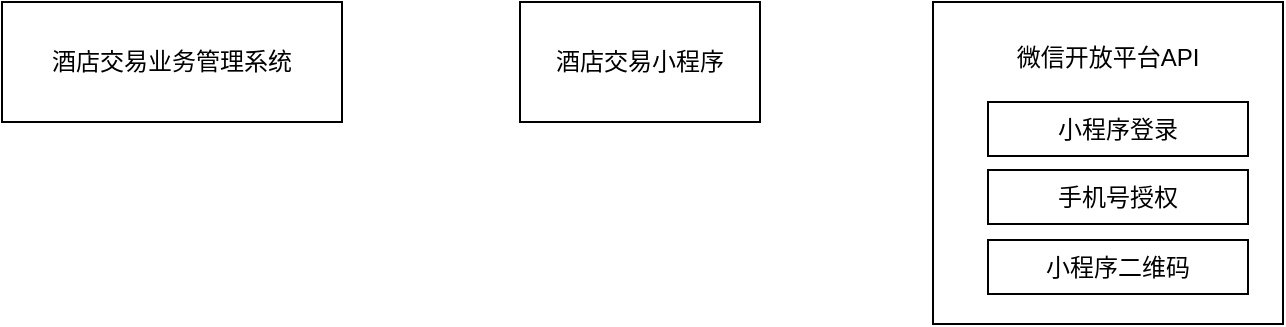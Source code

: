 <mxfile version="21.2.3" type="github">
  <diagram name="第 1 页" id="Np193QciclchziamgRV2">
    <mxGraphModel dx="989" dy="527" grid="1" gridSize="7" guides="1" tooltips="1" connect="1" arrows="1" fold="1" page="1" pageScale="1" pageWidth="827" pageHeight="1169" math="0" shadow="0">
      <root>
        <mxCell id="0" />
        <mxCell id="1" parent="0" />
        <mxCell id="oX5z3cnjNfNshfQTSJ5x-1" value="酒店交易业务管理系统" style="rounded=0;whiteSpace=wrap;html=1;" vertex="1" parent="1">
          <mxGeometry x="98" y="112" width="170" height="60" as="geometry" />
        </mxCell>
        <mxCell id="oX5z3cnjNfNshfQTSJ5x-2" value="酒店交易小程序" style="rounded=0;whiteSpace=wrap;html=1;" vertex="1" parent="1">
          <mxGeometry x="357" y="112" width="120" height="60" as="geometry" />
        </mxCell>
        <mxCell id="oX5z3cnjNfNshfQTSJ5x-3" value="" style="rounded=0;whiteSpace=wrap;html=1;" vertex="1" parent="1">
          <mxGeometry x="563.5" y="112" width="175" height="161" as="geometry" />
        </mxCell>
        <mxCell id="oX5z3cnjNfNshfQTSJ5x-4" value="微信开放平台API" style="text;html=1;strokeColor=none;fillColor=none;align=center;verticalAlign=middle;whiteSpace=wrap;rounded=0;" vertex="1" parent="1">
          <mxGeometry x="602" y="133" width="98" height="14" as="geometry" />
        </mxCell>
        <mxCell id="oX5z3cnjNfNshfQTSJ5x-5" value="小程序登录" style="rounded=0;whiteSpace=wrap;html=1;" vertex="1" parent="1">
          <mxGeometry x="591" y="162" width="130" height="27" as="geometry" />
        </mxCell>
        <mxCell id="oX5z3cnjNfNshfQTSJ5x-6" value="手机号授权" style="rounded=0;whiteSpace=wrap;html=1;" vertex="1" parent="1">
          <mxGeometry x="591" y="196" width="130" height="27" as="geometry" />
        </mxCell>
        <mxCell id="oX5z3cnjNfNshfQTSJ5x-7" value="小程序二维码" style="rounded=0;whiteSpace=wrap;html=1;" vertex="1" parent="1">
          <mxGeometry x="591" y="231" width="130" height="27" as="geometry" />
        </mxCell>
      </root>
    </mxGraphModel>
  </diagram>
</mxfile>
